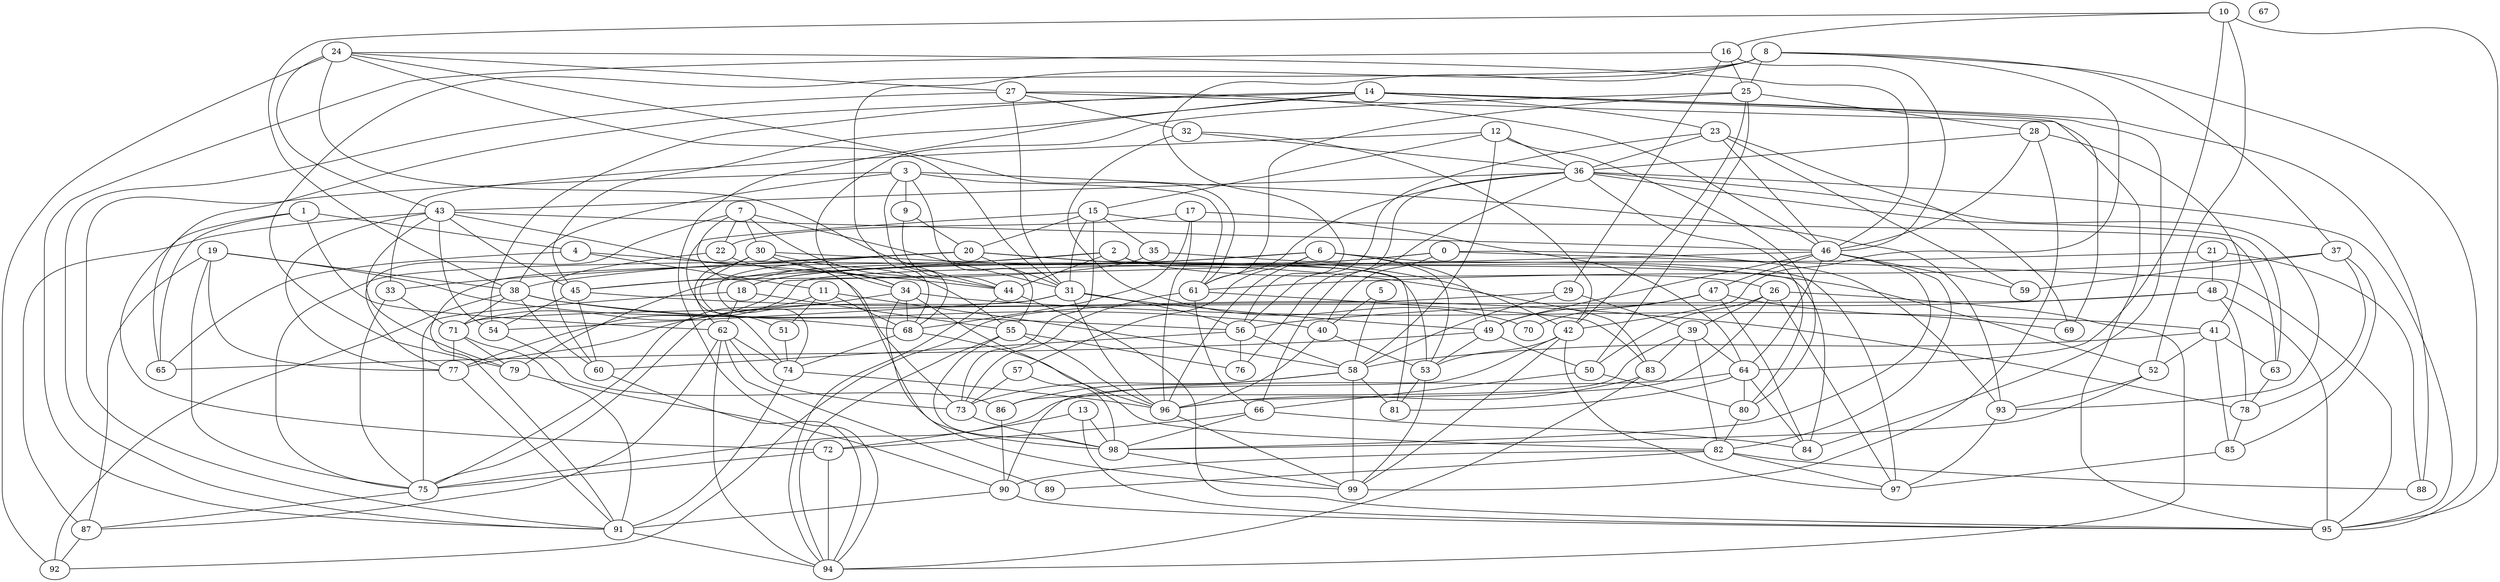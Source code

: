 strict graph "gnp_random_graph(100,0.06)" {
0;
1;
2;
3;
4;
5;
6;
7;
8;
9;
10;
11;
12;
13;
14;
15;
16;
17;
18;
19;
20;
21;
22;
23;
24;
25;
26;
27;
28;
29;
30;
31;
32;
33;
34;
35;
36;
37;
38;
39;
40;
41;
42;
43;
44;
45;
46;
47;
48;
49;
50;
51;
52;
53;
54;
55;
56;
57;
58;
59;
60;
61;
62;
63;
64;
65;
66;
67;
68;
69;
70;
71;
72;
73;
74;
75;
76;
77;
78;
79;
80;
81;
82;
83;
84;
85;
86;
87;
88;
89;
90;
91;
92;
93;
94;
95;
96;
97;
98;
99;
0 -- 40  [is_available=True, prob="0.683169938746"];
0 -- 18  [is_available=True, prob="1.0"];
0 -- 95  [is_available=True, prob="0.258675887885"];
0 -- 93  [is_available=True, prob="0.038782398069"];
0 -- 79  [is_available=True, prob="0.754606563074"];
1 -- 72  [is_available=True, prob="0.0151308996029"];
1 -- 65  [is_available=True, prob="0.395271619448"];
1 -- 4  [is_available=True, prob="0.549596972925"];
1 -- 62  [is_available=True, prob="1.0"];
2 -- 44  [is_available=True, prob="0.00606842776114"];
2 -- 45  [is_available=True, prob="0.361917519791"];
2 -- 81  [is_available=True, prob="0.0728039792576"];
2 -- 84  [is_available=True, prob="0.610099436612"];
2 -- 26  [is_available=True, prob="0.438903173592"];
2 -- 91  [is_available=True, prob="0.251459033771"];
3 -- 68  [is_available=True, prob="1.0"];
3 -- 38  [is_available=True, prob="0.642015272382"];
3 -- 9  [is_available=True, prob="0.71940413457"];
3 -- 93  [is_available=True, prob="0.910015594564"];
3 -- 55  [is_available=True, prob="1.0"];
3 -- 91  [is_available=True, prob="1.0"];
3 -- 61  [is_available=True, prob="0.590215052482"];
4 -- 11  [is_available=True, prob="0.581049854712"];
4 -- 44  [is_available=True, prob="1.0"];
4 -- 65  [is_available=True, prob="0.197887371433"];
5 -- 40  [is_available=True, prob="0.720486141754"];
5 -- 58  [is_available=True, prob="1.0"];
6 -- 96  [is_available=True, prob="1.0"];
6 -- 97  [is_available=True, prob="0.0991776839889"];
6 -- 38  [is_available=True, prob="0.592802430151"];
6 -- 49  [is_available=True, prob="0.317568701152"];
6 -- 18  [is_available=True, prob="0.0227960723907"];
6 -- 53  [is_available=True, prob="0.795064468371"];
6 -- 57  [is_available=True, prob="0.241985378871"];
7 -- 98  [is_available=True, prob="1.0"];
7 -- 44  [is_available=True, prob="0.439428167221"];
7 -- 77  [is_available=True, prob="0.949355082105"];
7 -- 22  [is_available=True, prob="1.0"];
7 -- 30  [is_available=True, prob="0.740795304938"];
7 -- 31  [is_available=True, prob="0.287730038573"];
8 -- 68  [is_available=True, prob="0.209142618289"];
8 -- 37  [is_available=True, prob="0.568336459735"];
8 -- 42  [is_available=True, prob="1.0"];
8 -- 79  [is_available=True, prob="0.396523082968"];
8 -- 56  [is_available=True, prob="0.838367022035"];
8 -- 25  [is_available=True, prob="0.286603043215"];
8 -- 95  [is_available=True, prob="1.0"];
9 -- 44  [is_available=True, prob="0.679945664125"];
9 -- 20  [is_available=True, prob="0.0875270389273"];
10 -- 16  [is_available=True, prob="1.0"];
10 -- 64  [is_available=True, prob="1.0"];
10 -- 52  [is_available=True, prob="0.0446272603425"];
10 -- 38  [is_available=True, prob="1.0"];
10 -- 95  [is_available=True, prob="0.221267430654"];
11 -- 75  [is_available=True, prob="1.0"];
11 -- 68  [is_available=True, prob="1.0"];
11 -- 58  [is_available=True, prob="0.661058191581"];
11 -- 51  [is_available=True, prob="0.019681979828"];
12 -- 80  [is_available=True, prob="0.154527909666"];
12 -- 33  [is_available=True, prob="0.415000619385"];
12 -- 58  [is_available=True, prob="0.980221629787"];
12 -- 36  [is_available=True, prob="0.306876977231"];
12 -- 15  [is_available=True, prob="0.267370233604"];
13 -- 72  [is_available=True, prob="0.758483532614"];
13 -- 98  [is_available=True, prob="0.695619982006"];
13 -- 95  [is_available=True, prob="0.670581907534"];
14 -- 65  [is_available=True, prob="0.0897512019523"];
14 -- 69  [is_available=True, prob="0.846168437795"];
14 -- 45  [is_available=True, prob="0.131087677181"];
14 -- 84  [is_available=True, prob="0.926037686048"];
14 -- 54  [is_available=True, prob="0.543777243532"];
14 -- 23  [is_available=True, prob="0.386936091709"];
14 -- 88  [is_available=True, prob="0.179434434681"];
14 -- 94  [is_available=True, prob="0.808311685507"];
15 -- 35  [is_available=True, prob="1.0"];
15 -- 73  [is_available=True, prob="0.541233347606"];
15 -- 74  [is_available=True, prob="0.829075752799"];
15 -- 20  [is_available=True, prob="1.0"];
15 -- 31  [is_available=True, prob="1.0"];
15 -- 63  [is_available=True, prob="0.288966113252"];
16 -- 25  [is_available=True, prob="0.618017279344"];
16 -- 91  [is_available=True, prob="1.0"];
16 -- 29  [is_available=True, prob="0.162370897269"];
16 -- 46  [is_available=True, prob="1.0"];
17 -- 64  [is_available=True, prob="1.0"];
17 -- 96  [is_available=True, prob="0.237635302448"];
17 -- 68  [is_available=True, prob="1.0"];
17 -- 22  [is_available=True, prob="0.276634010434"];
18 -- 75  [is_available=True, prob="0.047149167164"];
18 -- 62  [is_available=True, prob="1.0"];
18 -- 55  [is_available=True, prob="1.0"];
19 -- 75  [is_available=True, prob="0.770102230761"];
19 -- 68  [is_available=True, prob="0.098935931479"];
19 -- 77  [is_available=True, prob="0.804103031789"];
19 -- 38  [is_available=True, prob="0.916126865649"];
19 -- 87  [is_available=True, prob="0.594563525064"];
20 -- 33  [is_available=True, prob="0.11503396528"];
20 -- 42  [is_available=True, prob="0.907778056998"];
20 -- 75  [is_available=True, prob="0.13615623906"];
20 -- 53  [is_available=True, prob="0.580302881673"];
20 -- 74  [is_available=True, prob="0.778862275689"];
20 -- 31  [is_available=True, prob="0.832828326209"];
21 -- 48  [is_available=True, prob="0.197625108854"];
21 -- 88  [is_available=True, prob="0.52586834526"];
21 -- 77  [is_available=True, prob="1.0"];
22 -- 34  [is_available=True, prob="0.462004567044"];
22 -- 60  [is_available=True, prob="0.265461473815"];
23 -- 36  [is_available=True, prob="0.343063646157"];
23 -- 69  [is_available=True, prob="0.232668544795"];
23 -- 46  [is_available=True, prob="0.0339981150329"];
23 -- 56  [is_available=True, prob="0.984577173409"];
23 -- 59  [is_available=True, prob="0.242003266315"];
24 -- 43  [is_available=True, prob="1.0"];
24 -- 44  [is_available=True, prob="1.0"];
24 -- 46  [is_available=True, prob="0.415545888161"];
24 -- 27  [is_available=True, prob="0.771139846077"];
24 -- 92  [is_available=True, prob="0.156246457011"];
24 -- 61  [is_available=True, prob="0.93431444477"];
24 -- 31  [is_available=True, prob="1.0"];
25 -- 34  [is_available=True, prob="1.0"];
25 -- 42  [is_available=True, prob="1.0"];
25 -- 50  [is_available=True, prob="1.0"];
25 -- 28  [is_available=True, prob="0.857765160027"];
25 -- 61  [is_available=True, prob="0.327741135736"];
26 -- 96  [is_available=True, prob="1.0"];
26 -- 97  [is_available=True, prob="0.607028743614"];
26 -- 39  [is_available=True, prob="0.638289826581"];
26 -- 50  [is_available=True, prob="0.99756222592"];
26 -- 94  [is_available=True, prob="1.0"];
27 -- 32  [is_available=True, prob="0.0916917112992"];
27 -- 31  [is_available=True, prob="0.923218017655"];
27 -- 46  [is_available=True, prob="0.765712576618"];
27 -- 91  [is_available=True, prob="0.658859000249"];
27 -- 95  [is_available=True, prob="1.0"];
28 -- 99  [is_available=True, prob="0.414445645838"];
28 -- 36  [is_available=True, prob="0.481438520931"];
28 -- 46  [is_available=True, prob="0.425361357548"];
28 -- 41  [is_available=True, prob="0.94670819387"];
29 -- 58  [is_available=True, prob="0.392937663122"];
29 -- 92  [is_available=True, prob="1.0"];
29 -- 39  [is_available=True, prob="0.929008823942"];
30 -- 51  [is_available=True, prob="0.60264137594"];
30 -- 34  [is_available=True, prob="1.0"];
30 -- 83  [is_available=True, prob="0.888954083068"];
30 -- 55  [is_available=True, prob="0.183860114537"];
30 -- 62  [is_available=True, prob="0.488476231956"];
31 -- 96  [is_available=True, prob="0.449535209368"];
31 -- 75  [is_available=True, prob="0.991929276219"];
31 -- 49  [is_available=True, prob="0.301241265014"];
31 -- 54  [is_available=True, prob="0.764293151809"];
31 -- 56  [is_available=True, prob="0.241912368094"];
32 -- 42  [is_available=True, prob="1.0"];
32 -- 36  [is_available=True, prob="0.742119137353"];
32 -- 70  [is_available=True, prob="1.0"];
33 -- 75  [is_available=True, prob="0.741629618304"];
33 -- 71  [is_available=True, prob="0.849630269672"];
34 -- 99  [is_available=True, prob="1.0"];
34 -- 68  [is_available=True, prob="0.427290187142"];
34 -- 41  [is_available=True, prob="0.636046583819"];
34 -- 77  [is_available=True, prob="0.78987486559"];
34 -- 82  [is_available=True, prob="0.797139441924"];
35 -- 52  [is_available=True, prob="0.421871990038"];
35 -- 45  [is_available=True, prob="1.0"];
36 -- 66  [is_available=True, prob="0.492168846835"];
36 -- 76  [is_available=True, prob="1.0"];
36 -- 43  [is_available=True, prob="1.0"];
36 -- 93  [is_available=True, prob="0.0853642010557"];
36 -- 80  [is_available=True, prob="0.749239037903"];
36 -- 95  [is_available=True, prob="1.0"];
36 -- 61  [is_available=True, prob="0.649732688333"];
36 -- 63  [is_available=True, prob="0.103416547726"];
37 -- 59  [is_available=True, prob="0.0352658210307"];
37 -- 61  [is_available=True, prob="1.0"];
37 -- 78  [is_available=True, prob="0.922343375153"];
37 -- 85  [is_available=True, prob="0.473612869448"];
38 -- 71  [is_available=True, prob="0.685999550269"];
38 -- 40  [is_available=True, prob="0.675607257984"];
38 -- 92  [is_available=True, prob="0.824214380699"];
38 -- 56  [is_available=True, prob="0.788784791673"];
38 -- 60  [is_available=True, prob="0.342541494813"];
39 -- 64  [is_available=True, prob="0.958918599145"];
39 -- 82  [is_available=True, prob="0.230361330232"];
39 -- 83  [is_available=True, prob="0.0780278125766"];
39 -- 86  [is_available=True, prob="1.0"];
40 -- 96  [is_available=True, prob="0.442198458684"];
40 -- 53  [is_available=True, prob="0.212640398312"];
41 -- 52  [is_available=True, prob="0.126504629455"];
41 -- 85  [is_available=True, prob="0.718528356013"];
41 -- 58  [is_available=True, prob="0.686860865481"];
41 -- 63  [is_available=True, prob="1.0"];
42 -- 97  [is_available=True, prob="0.108886562454"];
42 -- 99  [is_available=True, prob="0.406882257577"];
42 -- 53  [is_available=True, prob="0.978150335059"];
42 -- 90  [is_available=True, prob="1.0"];
43 -- 73  [is_available=True, prob="0.667145132136"];
43 -- 45  [is_available=True, prob="0.899985559223"];
43 -- 46  [is_available=True, prob="1.0"];
43 -- 77  [is_available=True, prob="0.454886691681"];
43 -- 54  [is_available=True, prob="0.923945379804"];
43 -- 87  [is_available=True, prob="0.926808739889"];
43 -- 79  [is_available=True, prob="1.0"];
44 -- 94  [is_available=True, prob="0.686602726376"];
44 -- 95  [is_available=True, prob="0.418663020287"];
45 -- 78  [is_available=True, prob="0.70387931242"];
45 -- 54  [is_available=True, prob="1.0"];
45 -- 60  [is_available=True, prob="0.0668035083337"];
46 -- 64  [is_available=True, prob="1.0"];
46 -- 98  [is_available=True, prob="0.287989273288"];
46 -- 59  [is_available=True, prob="0.621918050715"];
46 -- 71  [is_available=True, prob="1.0"];
46 -- 47  [is_available=True, prob="0.980916027918"];
46 -- 49  [is_available=True, prob="0.102769491179"];
46 -- 82  [is_available=True, prob="1.0"];
47 -- 84  [is_available=True, prob="0.955106232048"];
47 -- 49  [is_available=True, prob="1.0"];
47 -- 70  [is_available=True, prob="0.324675794212"];
47 -- 69  [is_available=True, prob="0.507966646921"];
48 -- 56  [is_available=True, prob="1.0"];
48 -- 95  [is_available=True, prob="1.0"];
48 -- 78  [is_available=True, prob="0.924643699358"];
48 -- 71  [is_available=True, prob="0.780154377276"];
49 -- 65  [is_available=True, prob="0.635219579205"];
49 -- 50  [is_available=True, prob="0.0695333294905"];
49 -- 53  [is_available=True, prob="1.0"];
50 -- 80  [is_available=True, prob="0.302231992431"];
50 -- 66  [is_available=True, prob="0.0689267060727"];
51 -- 74  [is_available=True, prob="0.247469829435"];
52 -- 98  [is_available=True, prob="0.504982588805"];
52 -- 93  [is_available=True, prob="0.864584066364"];
53 -- 99  [is_available=True, prob="1.0"];
53 -- 81  [is_available=True, prob="0.315848453482"];
54 -- 86  [is_available=True, prob="0.525925822327"];
55 -- 96  [is_available=True, prob="0.725287610358"];
55 -- 98  [is_available=True, prob="0.950166494201"];
55 -- 76  [is_available=True, prob="1.0"];
55 -- 94  [is_available=True, prob="0.489587873696"];
56 -- 76  [is_available=True, prob="0.346152034223"];
56 -- 58  [is_available=True, prob="1.0"];
56 -- 60  [is_available=True, prob="1.0"];
57 -- 73  [is_available=True, prob="0.192440751307"];
57 -- 98  [is_available=True, prob="0.50194314889"];
58 -- 99  [is_available=True, prob="0.42440222323"];
58 -- 81  [is_available=True, prob="0.692123174733"];
58 -- 86  [is_available=True, prob="0.451512046598"];
58 -- 73  [is_available=True, prob="1.0"];
60 -- 94  [is_available=True, prob="0.713717591031"];
61 -- 66  [is_available=True, prob="0.952417600501"];
61 -- 73  [is_available=True, prob="0.881550742286"];
61 -- 83  [is_available=True, prob="0.493629050138"];
62 -- 73  [is_available=True, prob="1.0"];
62 -- 74  [is_available=True, prob="0.595594283634"];
62 -- 94  [is_available=True, prob="0.610279126495"];
62 -- 87  [is_available=True, prob="0.589785558079"];
62 -- 89  [is_available=True, prob="0.58914153759"];
63 -- 78  [is_available=True, prob="0.860688715736"];
64 -- 81  [is_available=True, prob="0.16503787821"];
64 -- 75  [is_available=True, prob="0.253829663419"];
64 -- 80  [is_available=True, prob="0.790127808174"];
64 -- 84  [is_available=True, prob="0.866999468576"];
66 -- 98  [is_available=True, prob="0.442058305059"];
66 -- 72  [is_available=True, prob="1.0"];
66 -- 84  [is_available=True, prob="0.977248504156"];
68 -- 96  [is_available=True, prob="0.383590078632"];
68 -- 74  [is_available=True, prob="0.894518908748"];
71 -- 77  [is_available=True, prob="0.386909929463"];
71 -- 79  [is_available=True, prob="0.0407094969845"];
71 -- 91  [is_available=True, prob="0.0919373915003"];
72 -- 75  [is_available=True, prob="0.897390459743"];
72 -- 94  [is_available=True, prob="1.0"];
73 -- 98  [is_available=True, prob="1.0"];
74 -- 96  [is_available=True, prob="1.0"];
74 -- 91  [is_available=True, prob="0.992852094845"];
75 -- 87  [is_available=True, prob="0.0781354034631"];
77 -- 91  [is_available=True, prob="0.894230121222"];
78 -- 85  [is_available=True, prob="0.231756272727"];
79 -- 90  [is_available=True, prob="0.133882979504"];
80 -- 82  [is_available=True, prob="0.234629986033"];
82 -- 97  [is_available=True, prob="1.0"];
82 -- 88  [is_available=True, prob="0.228632855169"];
82 -- 89  [is_available=True, prob="1.0"];
82 -- 90  [is_available=True, prob="0.639128118622"];
83 -- 96  [is_available=True, prob="0.490873866581"];
83 -- 94  [is_available=True, prob="0.924538945183"];
85 -- 97  [is_available=True, prob="0.623626728856"];
86 -- 90  [is_available=True, prob="0.588789556563"];
87 -- 92  [is_available=True, prob="0.378153120515"];
90 -- 91  [is_available=True, prob="1.0"];
90 -- 95  [is_available=True, prob="0.327256559394"];
91 -- 94  [is_available=True, prob="1.0"];
93 -- 97  [is_available=True, prob="0.806750016189"];
96 -- 99  [is_available=True, prob="0.892838853585"];
98 -- 99  [is_available=True, prob="1.0"];
}
